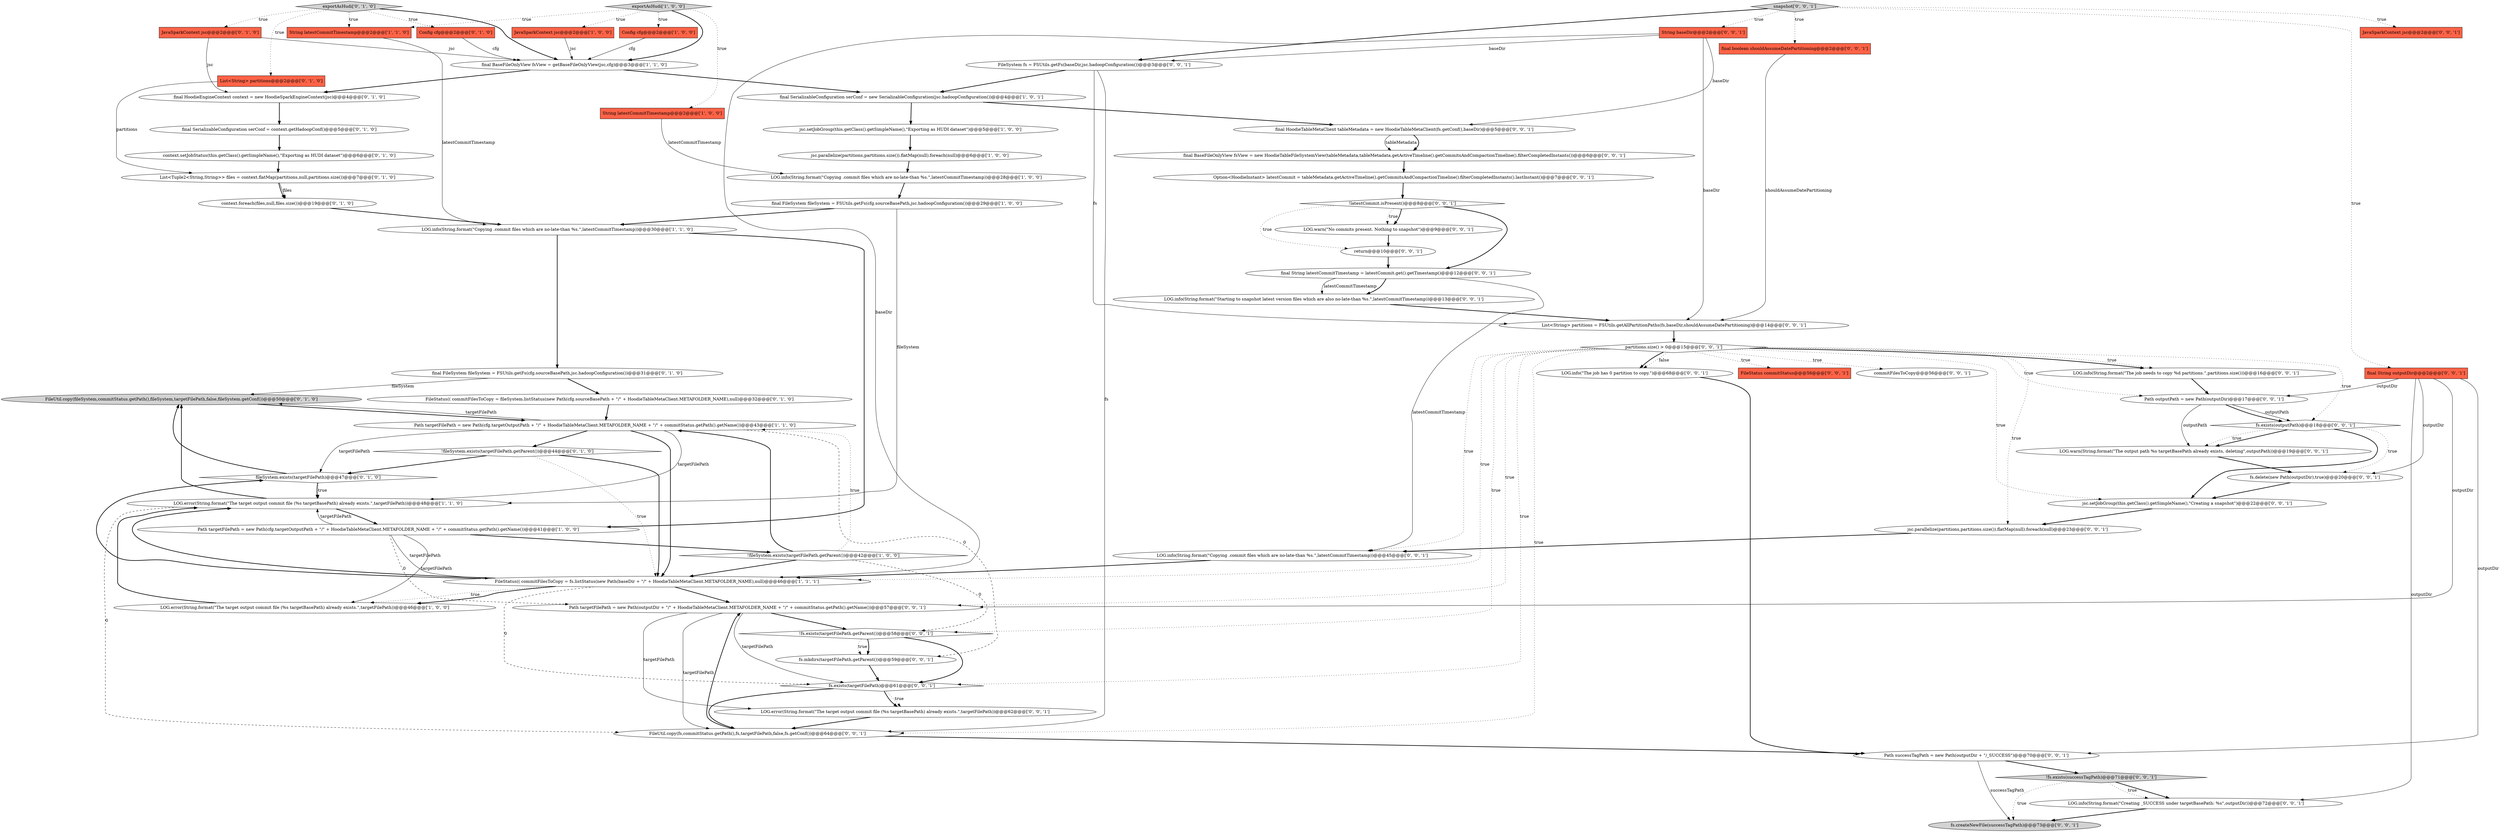 digraph {
17 [style = filled, label = "jsc.parallelize(partitions,partitions.size()).flatMap(null).foreach(null)@@@6@@@['1', '0', '0']", fillcolor = white, shape = ellipse image = "AAA0AAABBB1BBB"];
19 [style = filled, label = "fileSystem.exists(targetFilePath)@@@47@@@['0', '1', '0']", fillcolor = white, shape = diamond image = "AAA0AAABBB2BBB"];
25 [style = filled, label = "context.foreach(files,null,files.size())@@@19@@@['0', '1', '0']", fillcolor = white, shape = ellipse image = "AAA1AAABBB2BBB"];
35 [style = filled, label = "fs.mkdirs(targetFilePath.getParent())@@@59@@@['0', '0', '1']", fillcolor = white, shape = ellipse image = "AAA0AAABBB3BBB"];
42 [style = filled, label = "final HoodieTableMetaClient tableMetadata = new HoodieTableMetaClient(fs.getConf(),baseDir)@@@5@@@['0', '0', '1']", fillcolor = white, shape = ellipse image = "AAA0AAABBB3BBB"];
59 [style = filled, label = "Path outputPath = new Path(outputDir)@@@17@@@['0', '0', '1']", fillcolor = white, shape = ellipse image = "AAA0AAABBB3BBB"];
6 [style = filled, label = "exportAsHudi['1', '0', '0']", fillcolor = lightgray, shape = diamond image = "AAA0AAABBB1BBB"];
47 [style = filled, label = "snapshot['0', '0', '1']", fillcolor = lightgray, shape = diamond image = "AAA0AAABBB3BBB"];
34 [style = filled, label = "LOG.error(String.format(\"The target output commit file (%s targetBasePath) already exists.\",targetFilePath))@@@62@@@['0', '0', '1']", fillcolor = white, shape = ellipse image = "AAA0AAABBB3BBB"];
62 [style = filled, label = "!fs.exists(targetFilePath.getParent())@@@58@@@['0', '0', '1']", fillcolor = white, shape = diamond image = "AAA0AAABBB3BBB"];
46 [style = filled, label = "LOG.info(String.format(\"Copying .commit files which are no-late-than %s.\",latestCommitTimestamp))@@@45@@@['0', '0', '1']", fillcolor = white, shape = ellipse image = "AAA0AAABBB3BBB"];
43 [style = filled, label = "fs.createNewFile(successTagPath)@@@73@@@['0', '0', '1']", fillcolor = lightgray, shape = ellipse image = "AAA0AAABBB3BBB"];
45 [style = filled, label = "jsc.parallelize(partitions,partitions.size()).flatMap(null).foreach(null)@@@23@@@['0', '0', '1']", fillcolor = white, shape = ellipse image = "AAA0AAABBB3BBB"];
67 [style = filled, label = "FileStatus commitStatus@@@56@@@['0', '0', '1']", fillcolor = tomato, shape = box image = "AAA0AAABBB3BBB"];
31 [style = filled, label = "exportAsHudi['0', '1', '0']", fillcolor = lightgray, shape = diamond image = "AAA0AAABBB2BBB"];
9 [style = filled, label = "Path targetFilePath = new Path(cfg.targetOutputPath + \"/\" + HoodieTableMetaClient.METAFOLDER_NAME + \"/\" + commitStatus.getPath().getName())@@@43@@@['1', '1', '0']", fillcolor = white, shape = ellipse image = "AAA0AAABBB1BBB"];
3 [style = filled, label = "final FileSystem fileSystem = FSUtils.getFs(cfg.sourceBasePath,jsc.hadoopConfiguration())@@@29@@@['1', '0', '0']", fillcolor = white, shape = ellipse image = "AAA0AAABBB1BBB"];
41 [style = filled, label = "!fs.exists(successTagPath)@@@71@@@['0', '0', '1']", fillcolor = lightgray, shape = diamond image = "AAA0AAABBB3BBB"];
26 [style = filled, label = "FileUtil.copy(fileSystem,commitStatus.getPath(),fileSystem,targetFilePath,false,fileSystem.getConf())@@@50@@@['0', '1', '0']", fillcolor = lightgray, shape = ellipse image = "AAA0AAABBB2BBB"];
56 [style = filled, label = "partitions.size() > 0@@@15@@@['0', '0', '1']", fillcolor = white, shape = diamond image = "AAA0AAABBB3BBB"];
38 [style = filled, label = "FileUtil.copy(fs,commitStatus.getPath(),fs,targetFilePath,false,fs.getConf())@@@64@@@['0', '0', '1']", fillcolor = white, shape = ellipse image = "AAA0AAABBB3BBB"];
5 [style = filled, label = "String latestCommitTimestamp@@@2@@@['1', '0', '0']", fillcolor = tomato, shape = box image = "AAA0AAABBB1BBB"];
40 [style = filled, label = "fs.exists(targetFilePath)@@@61@@@['0', '0', '1']", fillcolor = white, shape = diamond image = "AAA0AAABBB3BBB"];
23 [style = filled, label = "List<String> partitions@@@2@@@['0', '1', '0']", fillcolor = tomato, shape = box image = "AAA0AAABBB2BBB"];
27 [style = filled, label = "final SerializableConfiguration serConf = context.getHadoopConf()@@@5@@@['0', '1', '0']", fillcolor = white, shape = ellipse image = "AAA0AAABBB2BBB"];
22 [style = filled, label = "final FileSystem fileSystem = FSUtils.getFs(cfg.sourceBasePath,jsc.hadoopConfiguration())@@@31@@@['0', '1', '0']", fillcolor = white, shape = ellipse image = "AAA0AAABBB2BBB"];
49 [style = filled, label = "final String outputDir@@@2@@@['0', '0', '1']", fillcolor = tomato, shape = box image = "AAA0AAABBB3BBB"];
50 [style = filled, label = "final BaseFileOnlyView fsView = new HoodieTableFileSystemView(tableMetadata,tableMetadata.getActiveTimeline().getCommitsAndCompactionTimeline().filterCompletedInstants())@@@6@@@['0', '0', '1']", fillcolor = white, shape = ellipse image = "AAA0AAABBB3BBB"];
58 [style = filled, label = "LOG.info(String.format(\"The job needs to copy %d partitions.\",partitions.size()))@@@16@@@['0', '0', '1']", fillcolor = white, shape = ellipse image = "AAA0AAABBB3BBB"];
63 [style = filled, label = "return@@@10@@@['0', '0', '1']", fillcolor = white, shape = ellipse image = "AAA0AAABBB3BBB"];
52 [style = filled, label = "!latestCommit.isPresent()@@@8@@@['0', '0', '1']", fillcolor = white, shape = diamond image = "AAA0AAABBB3BBB"];
7 [style = filled, label = "JavaSparkContext jsc@@@2@@@['1', '0', '0']", fillcolor = tomato, shape = box image = "AAA0AAABBB1BBB"];
54 [style = filled, label = "Path successTagPath = new Path(outputDir + \"/_SUCCESS\")@@@70@@@['0', '0', '1']", fillcolor = white, shape = ellipse image = "AAA0AAABBB3BBB"];
14 [style = filled, label = "LOG.info(String.format(\"Copying .commit files which are no-late-than %s.\",latestCommitTimestamp))@@@30@@@['1', '1', '0']", fillcolor = white, shape = ellipse image = "AAA0AAABBB1BBB"];
21 [style = filled, label = "Config cfg@@@2@@@['0', '1', '0']", fillcolor = tomato, shape = box image = "AAA0AAABBB2BBB"];
28 [style = filled, label = "List<Tuple2<String,String>> files = context.flatMap(partitions,null,partitions.size())@@@7@@@['0', '1', '0']", fillcolor = white, shape = ellipse image = "AAA1AAABBB2BBB"];
11 [style = filled, label = "Config cfg@@@2@@@['1', '0', '0']", fillcolor = tomato, shape = box image = "AAA0AAABBB1BBB"];
15 [style = filled, label = "String latestCommitTimestamp@@@2@@@['1', '1', '0']", fillcolor = tomato, shape = box image = "AAA0AAABBB1BBB"];
37 [style = filled, label = "final String latestCommitTimestamp = latestCommit.get().getTimestamp()@@@12@@@['0', '0', '1']", fillcolor = white, shape = ellipse image = "AAA0AAABBB3BBB"];
8 [style = filled, label = "LOG.error(String.format(\"The target output commit file (%s targetBasePath) already exists.\",targetFilePath))@@@46@@@['1', '0', '0']", fillcolor = white, shape = ellipse image = "AAA0AAABBB1BBB"];
53 [style = filled, label = "FileSystem fs = FSUtils.getFs(baseDir,jsc.hadoopConfiguration())@@@3@@@['0', '0', '1']", fillcolor = white, shape = ellipse image = "AAA0AAABBB3BBB"];
0 [style = filled, label = "final SerializableConfiguration serConf = new SerializableConfiguration(jsc.hadoopConfiguration())@@@4@@@['1', '0', '1']", fillcolor = white, shape = ellipse image = "AAA0AAABBB1BBB"];
36 [style = filled, label = "List<String> partitions = FSUtils.getAllPartitionPaths(fs,baseDir,shouldAssumeDatePartitioning)@@@14@@@['0', '0', '1']", fillcolor = white, shape = ellipse image = "AAA0AAABBB3BBB"];
39 [style = filled, label = "commitFilesToCopy@@@56@@@['0', '0', '1']", fillcolor = white, shape = ellipse image = "AAA0AAABBB3BBB"];
2 [style = filled, label = "FileStatus(( commitFilesToCopy = fs.listStatus(new Path(baseDir + \"/\" + HoodieTableMetaClient.METAFOLDER_NAME),null)@@@46@@@['1', '1', '1']", fillcolor = white, shape = ellipse image = "AAA0AAABBB1BBB"];
13 [style = filled, label = "final BaseFileOnlyView fsView = getBaseFileOnlyView(jsc,cfg)@@@3@@@['1', '1', '0']", fillcolor = white, shape = ellipse image = "AAA0AAABBB1BBB"];
33 [style = filled, label = "jsc.setJobGroup(this.getClass().getSimpleName(),\"Creating a snapshot\")@@@22@@@['0', '0', '1']", fillcolor = white, shape = ellipse image = "AAA0AAABBB3BBB"];
64 [style = filled, label = "LOG.warn(\"No commits present. Nothing to snapshot\")@@@9@@@['0', '0', '1']", fillcolor = white, shape = ellipse image = "AAA0AAABBB3BBB"];
66 [style = filled, label = "fs.exists(outputPath)@@@18@@@['0', '0', '1']", fillcolor = white, shape = diamond image = "AAA0AAABBB3BBB"];
20 [style = filled, label = "FileStatus(( commitFilesToCopy = fileSystem.listStatus(new Path(cfg.sourceBasePath + \"/\" + HoodieTableMetaClient.METAFOLDER_NAME),null)@@@32@@@['0', '1', '0']", fillcolor = white, shape = ellipse image = "AAA0AAABBB2BBB"];
44 [style = filled, label = "LOG.info(String.format(\"Creating _SUCCESS under targetBasePath: %s\",outputDir))@@@72@@@['0', '0', '1']", fillcolor = white, shape = ellipse image = "AAA0AAABBB3BBB"];
4 [style = filled, label = "!fileSystem.exists(targetFilePath.getParent())@@@42@@@['1', '0', '0']", fillcolor = white, shape = diamond image = "AAA0AAABBB1BBB"];
24 [style = filled, label = "final HoodieEngineContext context = new HoodieSparkEngineContext(jsc)@@@4@@@['0', '1', '0']", fillcolor = white, shape = ellipse image = "AAA0AAABBB2BBB"];
16 [style = filled, label = "LOG.error(String.format(\"The target output commit file (%s targetBasePath) already exists.\",targetFilePath))@@@48@@@['1', '1', '0']", fillcolor = white, shape = ellipse image = "AAA0AAABBB1BBB"];
65 [style = filled, label = "LOG.info(\"The job has 0 partition to copy.\")@@@68@@@['0', '0', '1']", fillcolor = white, shape = ellipse image = "AAA0AAABBB3BBB"];
32 [style = filled, label = "final boolean shouldAssumeDatePartitioning@@@2@@@['0', '0', '1']", fillcolor = tomato, shape = box image = "AAA0AAABBB3BBB"];
68 [style = filled, label = "LOG.warn(String.format(\"The output path %s targetBasePath already exists, deleting\",outputPath))@@@19@@@['0', '0', '1']", fillcolor = white, shape = ellipse image = "AAA0AAABBB3BBB"];
60 [style = filled, label = "String baseDir@@@2@@@['0', '0', '1']", fillcolor = tomato, shape = box image = "AAA0AAABBB3BBB"];
18 [style = filled, label = "JavaSparkContext jsc@@@2@@@['0', '1', '0']", fillcolor = tomato, shape = box image = "AAA0AAABBB2BBB"];
30 [style = filled, label = "context.setJobStatus(this.getClass().getSimpleName(),\"Exporting as HUDI dataset\")@@@6@@@['0', '1', '0']", fillcolor = white, shape = ellipse image = "AAA0AAABBB2BBB"];
51 [style = filled, label = "fs.delete(new Path(outputDir),true)@@@20@@@['0', '0', '1']", fillcolor = white, shape = ellipse image = "AAA0AAABBB3BBB"];
12 [style = filled, label = "LOG.info(String.format(\"Copying .commit files which are no-late-than %s.\",latestCommitTimestamp))@@@28@@@['1', '0', '0']", fillcolor = white, shape = ellipse image = "AAA0AAABBB1BBB"];
55 [style = filled, label = "JavaSparkContext jsc@@@2@@@['0', '0', '1']", fillcolor = tomato, shape = box image = "AAA0AAABBB3BBB"];
61 [style = filled, label = "LOG.info(String.format(\"Starting to snapshot latest version files which are also no-late-than %s.\",latestCommitTimestamp))@@@13@@@['0', '0', '1']", fillcolor = white, shape = ellipse image = "AAA0AAABBB3BBB"];
10 [style = filled, label = "jsc.setJobGroup(this.getClass().getSimpleName(),\"Exporting as HUDI dataset\")@@@5@@@['1', '0', '0']", fillcolor = white, shape = ellipse image = "AAA0AAABBB1BBB"];
48 [style = filled, label = "Option<HoodieInstant> latestCommit = tableMetadata.getActiveTimeline().getCommitsAndCompactionTimeline().filterCompletedInstants().lastInstant()@@@7@@@['0', '0', '1']", fillcolor = white, shape = ellipse image = "AAA0AAABBB3BBB"];
29 [style = filled, label = "!fileSystem.exists(targetFilePath.getParent())@@@44@@@['0', '1', '0']", fillcolor = white, shape = diamond image = "AAA0AAABBB2BBB"];
1 [style = filled, label = "Path targetFilePath = new Path(cfg.targetOutputPath + \"/\" + HoodieTableMetaClient.METAFOLDER_NAME + \"/\" + commitStatus.getPath().getName())@@@41@@@['1', '0', '0']", fillcolor = white, shape = ellipse image = "AAA0AAABBB1BBB"];
57 [style = filled, label = "Path targetFilePath = new Path(outputDir + \"/\" + HoodieTableMetaClient.METAFOLDER_NAME + \"/\" + commitStatus.getPath().getName())@@@57@@@['0', '0', '1']", fillcolor = white, shape = ellipse image = "AAA0AAABBB3BBB"];
52->64 [style = dotted, label="true"];
31->15 [style = dotted, label="true"];
29->19 [style = bold, label=""];
60->2 [style = solid, label="baseDir"];
1->2 [style = solid, label="targetFilePath"];
62->35 [style = bold, label=""];
62->35 [style = dotted, label="true"];
56->58 [style = bold, label=""];
2->8 [style = dotted, label="true"];
66->51 [style = dotted, label="true"];
54->41 [style = bold, label=""];
22->20 [style = bold, label=""];
13->24 [style = bold, label=""];
42->50 [style = bold, label=""];
68->51 [style = bold, label=""];
52->64 [style = bold, label=""];
53->36 [style = solid, label="fs"];
49->51 [style = solid, label="outputDir"];
4->2 [style = bold, label=""];
5->12 [style = solid, label="latestCommitTimestamp"];
34->38 [style = bold, label=""];
65->54 [style = bold, label=""];
56->40 [style = dotted, label="true"];
40->34 [style = dotted, label="true"];
45->46 [style = bold, label=""];
60->42 [style = solid, label="baseDir"];
16->1 [style = bold, label=""];
56->45 [style = dotted, label="true"];
4->9 [style = bold, label=""];
27->30 [style = bold, label=""];
57->62 [style = bold, label=""];
56->66 [style = dotted, label="true"];
4->9 [style = dotted, label="true"];
24->27 [style = bold, label=""];
7->13 [style = solid, label="jsc"];
56->46 [style = dotted, label="true"];
31->23 [style = dotted, label="true"];
46->2 [style = bold, label=""];
64->63 [style = bold, label=""];
58->59 [style = bold, label=""];
6->11 [style = dotted, label="true"];
56->57 [style = dotted, label="true"];
8->16 [style = bold, label=""];
35->40 [style = bold, label=""];
44->43 [style = bold, label=""];
37->46 [style = solid, label="latestCommitTimestamp"];
59->68 [style = solid, label="outputPath"];
3->14 [style = bold, label=""];
10->17 [style = bold, label=""];
13->0 [style = bold, label=""];
56->62 [style = dotted, label="true"];
0->42 [style = bold, label=""];
41->44 [style = bold, label=""];
51->33 [style = bold, label=""];
25->14 [style = bold, label=""];
56->65 [style = bold, label=""];
41->44 [style = dotted, label="true"];
11->13 [style = solid, label="cfg"];
56->59 [style = dotted, label="true"];
26->9 [style = bold, label=""];
56->38 [style = dotted, label="true"];
18->24 [style = solid, label="jsc"];
47->32 [style = dotted, label="true"];
4->62 [style = dashed, label="0"];
28->25 [style = solid, label="files"];
56->33 [style = dotted, label="true"];
6->5 [style = dotted, label="true"];
57->38 [style = solid, label="targetFilePath"];
52->63 [style = dotted, label="true"];
29->2 [style = dotted, label="true"];
22->26 [style = solid, label="fileSystem"];
19->26 [style = bold, label=""];
1->4 [style = bold, label=""];
49->54 [style = solid, label="outputDir"];
30->28 [style = bold, label=""];
2->16 [style = bold, label=""];
61->36 [style = bold, label=""];
9->26 [style = solid, label="targetFilePath"];
49->57 [style = solid, label="outputDir"];
33->45 [style = bold, label=""];
56->39 [style = dotted, label="true"];
63->37 [style = bold, label=""];
14->22 [style = bold, label=""];
41->43 [style = dotted, label="true"];
62->40 [style = bold, label=""];
60->36 [style = solid, label="baseDir"];
57->40 [style = solid, label="targetFilePath"];
6->7 [style = dotted, label="true"];
21->13 [style = solid, label="cfg"];
47->49 [style = dotted, label="true"];
29->2 [style = bold, label=""];
37->61 [style = bold, label=""];
57->34 [style = solid, label="targetFilePath"];
38->57 [style = bold, label=""];
31->21 [style = dotted, label="true"];
2->40 [style = dashed, label="0"];
56->65 [style = dotted, label="false"];
53->0 [style = bold, label=""];
36->56 [style = bold, label=""];
2->8 [style = bold, label=""];
48->52 [style = bold, label=""];
19->16 [style = bold, label=""];
19->16 [style = dotted, label="true"];
2->19 [style = bold, label=""];
56->2 [style = dotted, label="true"];
49->59 [style = solid, label="outputDir"];
3->16 [style = solid, label="fileSystem"];
12->3 [style = bold, label=""];
40->34 [style = bold, label=""];
47->60 [style = dotted, label="true"];
60->53 [style = solid, label="baseDir"];
16->38 [style = dashed, label="0"];
9->29 [style = bold, label=""];
31->18 [style = dotted, label="true"];
20->9 [style = bold, label=""];
31->13 [style = bold, label=""];
59->66 [style = solid, label="outputPath"];
47->55 [style = dotted, label="true"];
66->68 [style = bold, label=""];
66->68 [style = dotted, label="true"];
40->38 [style = bold, label=""];
2->57 [style = bold, label=""];
1->16 [style = solid, label="targetFilePath"];
56->58 [style = dotted, label="true"];
23->28 [style = solid, label="partitions"];
16->26 [style = bold, label=""];
52->37 [style = bold, label=""];
42->50 [style = solid, label="tableMetadata"];
9->2 [style = bold, label=""];
47->53 [style = bold, label=""];
49->44 [style = solid, label="outputDir"];
50->48 [style = bold, label=""];
17->12 [style = bold, label=""];
18->13 [style = solid, label="jsc"];
6->13 [style = bold, label=""];
66->33 [style = bold, label=""];
38->54 [style = bold, label=""];
1->57 [style = dashed, label="0"];
9->16 [style = solid, label="targetFilePath"];
14->1 [style = bold, label=""];
0->10 [style = bold, label=""];
59->66 [style = bold, label=""];
56->67 [style = dotted, label="true"];
54->43 [style = solid, label="successTagPath"];
53->38 [style = solid, label="fs"];
1->8 [style = solid, label="targetFilePath"];
9->19 [style = solid, label="targetFilePath"];
9->35 [style = dashed, label="0"];
15->14 [style = solid, label="latestCommitTimestamp"];
28->25 [style = bold, label=""];
6->15 [style = dotted, label="true"];
37->61 [style = solid, label="latestCommitTimestamp"];
32->36 [style = solid, label="shouldAssumeDatePartitioning"];
}
